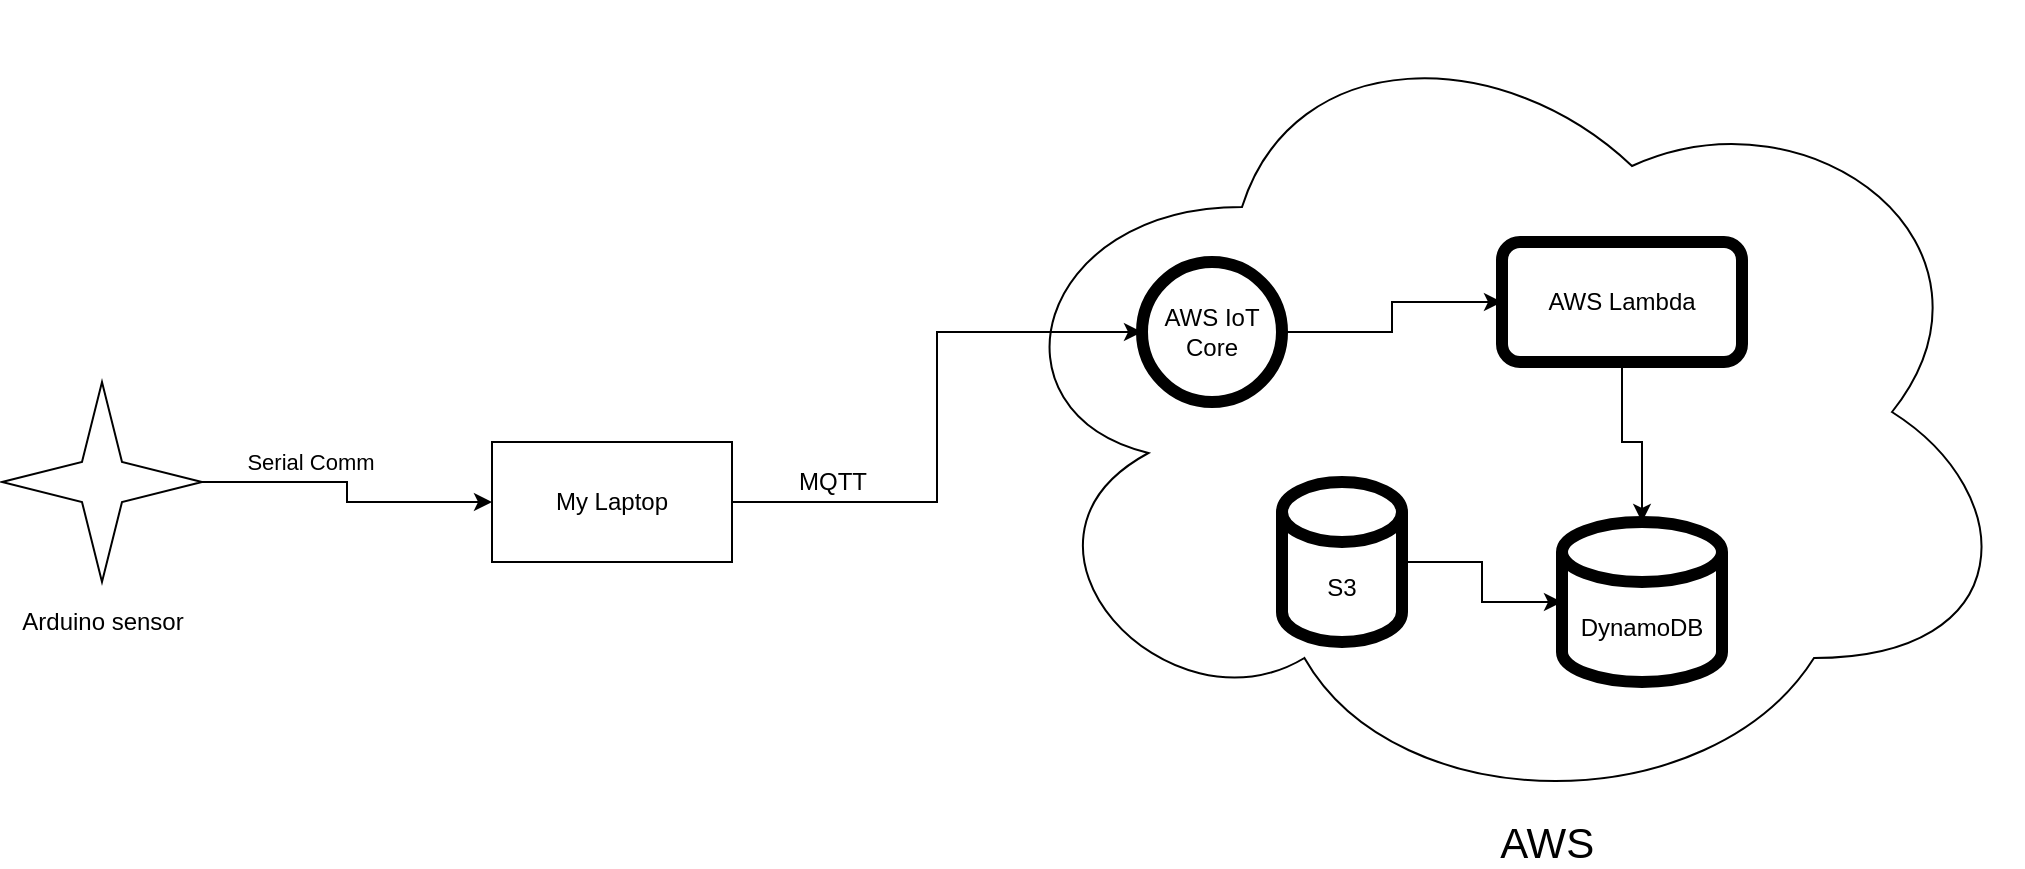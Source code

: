 <mxfile version="13.10.4" type="github"><diagram id="B_a8xepFN1b31ytG4RB3" name="Page-1"><mxGraphModel dx="1426" dy="701" grid="1" gridSize="10" guides="1" tooltips="1" connect="1" arrows="1" fold="1" page="1" pageScale="1" pageWidth="850" pageHeight="1100" math="0" shadow="0"><root><mxCell id="0"/><mxCell id="1" parent="0"/><mxCell id="I9HBT2YI7SXlnj1rgf5L-8" style="edgeStyle=orthogonalEdgeStyle;rounded=0;orthogonalLoop=1;jettySize=auto;html=1;exitX=1;exitY=0.5;exitDx=0;exitDy=0;exitPerimeter=0;entryX=0;entryY=0.5;entryDx=0;entryDy=0;" edge="1" parent="1" source="I9HBT2YI7SXlnj1rgf5L-1" target="I9HBT2YI7SXlnj1rgf5L-3"><mxGeometry relative="1" as="geometry"/></mxCell><mxCell id="I9HBT2YI7SXlnj1rgf5L-9" value="Serial Comm" style="edgeLabel;html=1;align=center;verticalAlign=middle;resizable=0;points=[];" vertex="1" connectable="0" parent="I9HBT2YI7SXlnj1rgf5L-8"><mxGeometry x="-0.303" y="2" relative="1" as="geometry"><mxPoint y="-8" as="offset"/></mxGeometry></mxCell><mxCell id="I9HBT2YI7SXlnj1rgf5L-1" value="" style="verticalLabelPosition=bottom;verticalAlign=top;html=1;shape=mxgraph.basic.4_point_star_2;dx=0.8;" vertex="1" parent="1"><mxGeometry x="60" y="280" width="100" height="100" as="geometry"/></mxCell><mxCell id="I9HBT2YI7SXlnj1rgf5L-2" value="Arduino sensor" style="text;html=1;align=center;verticalAlign=middle;resizable=0;points=[];autosize=1;" vertex="1" parent="1"><mxGeometry x="60" y="390" width="100" height="20" as="geometry"/></mxCell><mxCell id="I9HBT2YI7SXlnj1rgf5L-3" value="My Laptop" style="rounded=0;whiteSpace=wrap;html=1;" vertex="1" parent="1"><mxGeometry x="305" y="310" width="120" height="60" as="geometry"/></mxCell><mxCell id="I9HBT2YI7SXlnj1rgf5L-10" value="" style="ellipse;shape=cloud;whiteSpace=wrap;html=1;" vertex="1" parent="1"><mxGeometry x="550" y="90" width="520" height="410" as="geometry"/></mxCell><mxCell id="I9HBT2YI7SXlnj1rgf5L-11" value="&lt;font style=&quot;font-size: 21px&quot;&gt;AWS&amp;nbsp;&lt;/font&gt;" style="text;html=1;align=center;verticalAlign=middle;resizable=0;points=[];autosize=1;strokeWidth=6;" vertex="1" parent="1"><mxGeometry x="800" y="500" width="70" height="20" as="geometry"/></mxCell><mxCell id="I9HBT2YI7SXlnj1rgf5L-18" style="edgeStyle=orthogonalEdgeStyle;rounded=0;orthogonalLoop=1;jettySize=auto;html=1;exitX=1;exitY=0.5;exitDx=0;exitDy=0;" edge="1" parent="1" source="I9HBT2YI7SXlnj1rgf5L-13" target="I9HBT2YI7SXlnj1rgf5L-16"><mxGeometry relative="1" as="geometry"/></mxCell><mxCell id="I9HBT2YI7SXlnj1rgf5L-13" value="AWS IoT Core" style="ellipse;whiteSpace=wrap;html=1;aspect=fixed;strokeWidth=6;" vertex="1" parent="1"><mxGeometry x="630" y="220" width="70" height="70" as="geometry"/></mxCell><mxCell id="I9HBT2YI7SXlnj1rgf5L-14" style="edgeStyle=orthogonalEdgeStyle;rounded=0;orthogonalLoop=1;jettySize=auto;html=1;exitX=1;exitY=0.5;exitDx=0;exitDy=0;entryX=0;entryY=0.5;entryDx=0;entryDy=0;" edge="1" parent="1" source="I9HBT2YI7SXlnj1rgf5L-3" target="I9HBT2YI7SXlnj1rgf5L-13"><mxGeometry relative="1" as="geometry"/></mxCell><mxCell id="I9HBT2YI7SXlnj1rgf5L-15" value="MQTT" style="text;html=1;align=center;verticalAlign=middle;resizable=0;points=[];autosize=1;" vertex="1" parent="1"><mxGeometry x="450" y="320" width="50" height="20" as="geometry"/></mxCell><mxCell id="I9HBT2YI7SXlnj1rgf5L-20" style="edgeStyle=orthogonalEdgeStyle;rounded=0;orthogonalLoop=1;jettySize=auto;html=1;exitX=0.5;exitY=1;exitDx=0;exitDy=0;entryX=0.5;entryY=0;entryDx=0;entryDy=0;entryPerimeter=0;" edge="1" parent="1" source="I9HBT2YI7SXlnj1rgf5L-16" target="I9HBT2YI7SXlnj1rgf5L-19"><mxGeometry relative="1" as="geometry"/></mxCell><mxCell id="I9HBT2YI7SXlnj1rgf5L-16" value="AWS Lambda" style="rounded=1;whiteSpace=wrap;html=1;strokeWidth=6;" vertex="1" parent="1"><mxGeometry x="810" y="210" width="120" height="60" as="geometry"/></mxCell><mxCell id="I9HBT2YI7SXlnj1rgf5L-19" value="DynamoDB" style="shape=cylinder3;whiteSpace=wrap;html=1;boundedLbl=1;backgroundOutline=1;size=15;strokeWidth=6;" vertex="1" parent="1"><mxGeometry x="840" y="350" width="80" height="80" as="geometry"/></mxCell><mxCell id="I9HBT2YI7SXlnj1rgf5L-22" style="edgeStyle=orthogonalEdgeStyle;rounded=0;orthogonalLoop=1;jettySize=auto;html=1;exitX=1;exitY=0.5;exitDx=0;exitDy=0;exitPerimeter=0;entryX=0;entryY=0.5;entryDx=0;entryDy=0;entryPerimeter=0;" edge="1" parent="1" source="I9HBT2YI7SXlnj1rgf5L-21" target="I9HBT2YI7SXlnj1rgf5L-19"><mxGeometry relative="1" as="geometry"/></mxCell><mxCell id="I9HBT2YI7SXlnj1rgf5L-21" value="S3" style="shape=cylinder3;whiteSpace=wrap;html=1;boundedLbl=1;backgroundOutline=1;size=15;strokeWidth=6;" vertex="1" parent="1"><mxGeometry x="700" y="330" width="60" height="80" as="geometry"/></mxCell></root></mxGraphModel></diagram></mxfile>